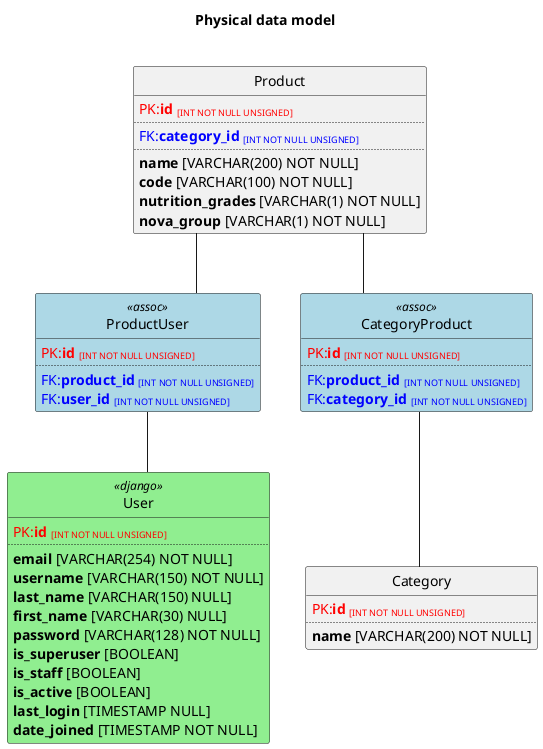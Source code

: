 @startuml
title Physical data model\n

/' = = = = = = = STYLE = = = = = = = '/
hide empty methods
hide circle
skinparam linetype ortho
skinparam class {
    BackgroundColor<<assoc>> lightblue
    BackgroundColor<<django>> lightgreen
}

/' = = = = = = = MACRO = = = = = = = '/
!define rel(a,b,c,d,e) a c e
!define pyk(n,t="INT NOT NULL UNSIGNED") <font color="red">PK:<b>n</b> <size:09>[t]</size></font>
!define fnk(n,r,t="INT NOT NULL UNSIGNED") <font color="blue">FK:<b>n</b> <size:09>[t]</size></font>
!define fpk(n,r,t="INT NOT NULL UNSIGNED") <font color="green">PFK:<b>n</b> <size:09>[t]</size></font>
!define att(n,u,s) {field} <b>n</b> [s]

/' = = = = = = = CLASSE = = = = = = = '/
class Category
class CategoryProduct <<assoc>>
class ProductUser <<assoc>>
class Product
class User <<django>>


/' = = = = = = = RELATION = = = = = = = '/
rel(Product,1..,--,1..*,CategoryProduct)
rel(CategoryProduct,1..*,--,1..,Category)
rel(User,1..,-up-,1..*,ProductUser)
rel(Product,1..*,--,1..*,ProductUser)


/' = = = = = = = KEY = = = = = = = '/
class Category {
    pyk(id)
    ..
}

class CategoryProduct {
    pyk(id)
    ..
    fnk(product_id,product.id)
    fnk(category_id,category.id)
}

class ProductUser {
    pyk(id)
    ..
    fnk(product_id,product.id)
    fnk(user_id,user.id)
}

class Product {
    pyk(id)
    ..
    fnk(category_id,category.id)
    ..
}

class User {
    pyk(id)
    ..
}


/' = = = = = = = ATTRIBUTE = = = = = = = '/
class Category {
    att(name,String,VARCHAR(200) NOT NULL)
}

class Product {
    att(name,String,VARCHAR(200) NOT NULL)
    att(code,String,VARCHAR(100) NOT NULL)
    att(nutrition_grades,String,VARCHAR(1) NOT NULL)
    att(nova_group,String,VARCHAR(1) NOT NULL)
}

class User {
    att(email,String,VARCHAR(254) NOT NULL)
    att(username,String,VARCHAR(150) NOT NULL)
    att(last_name,String,VARCHAR(150) NULL)
    att(first_name,String,VARCHAR(30) NULL)
    att(password,String,VARCHAR(128) NOT NULL)
    att(is_superuser,Bool,BOOLEAN)
    att(is_staff,Bool,BOOLEAN)
    att(is_active,Bool,BOOLEAN)
    att(last_login,Integer,TIMESTAMP NULL)
    att(date_joined,Integer,TIMESTAMP NOT NULL)
}
@enduml
